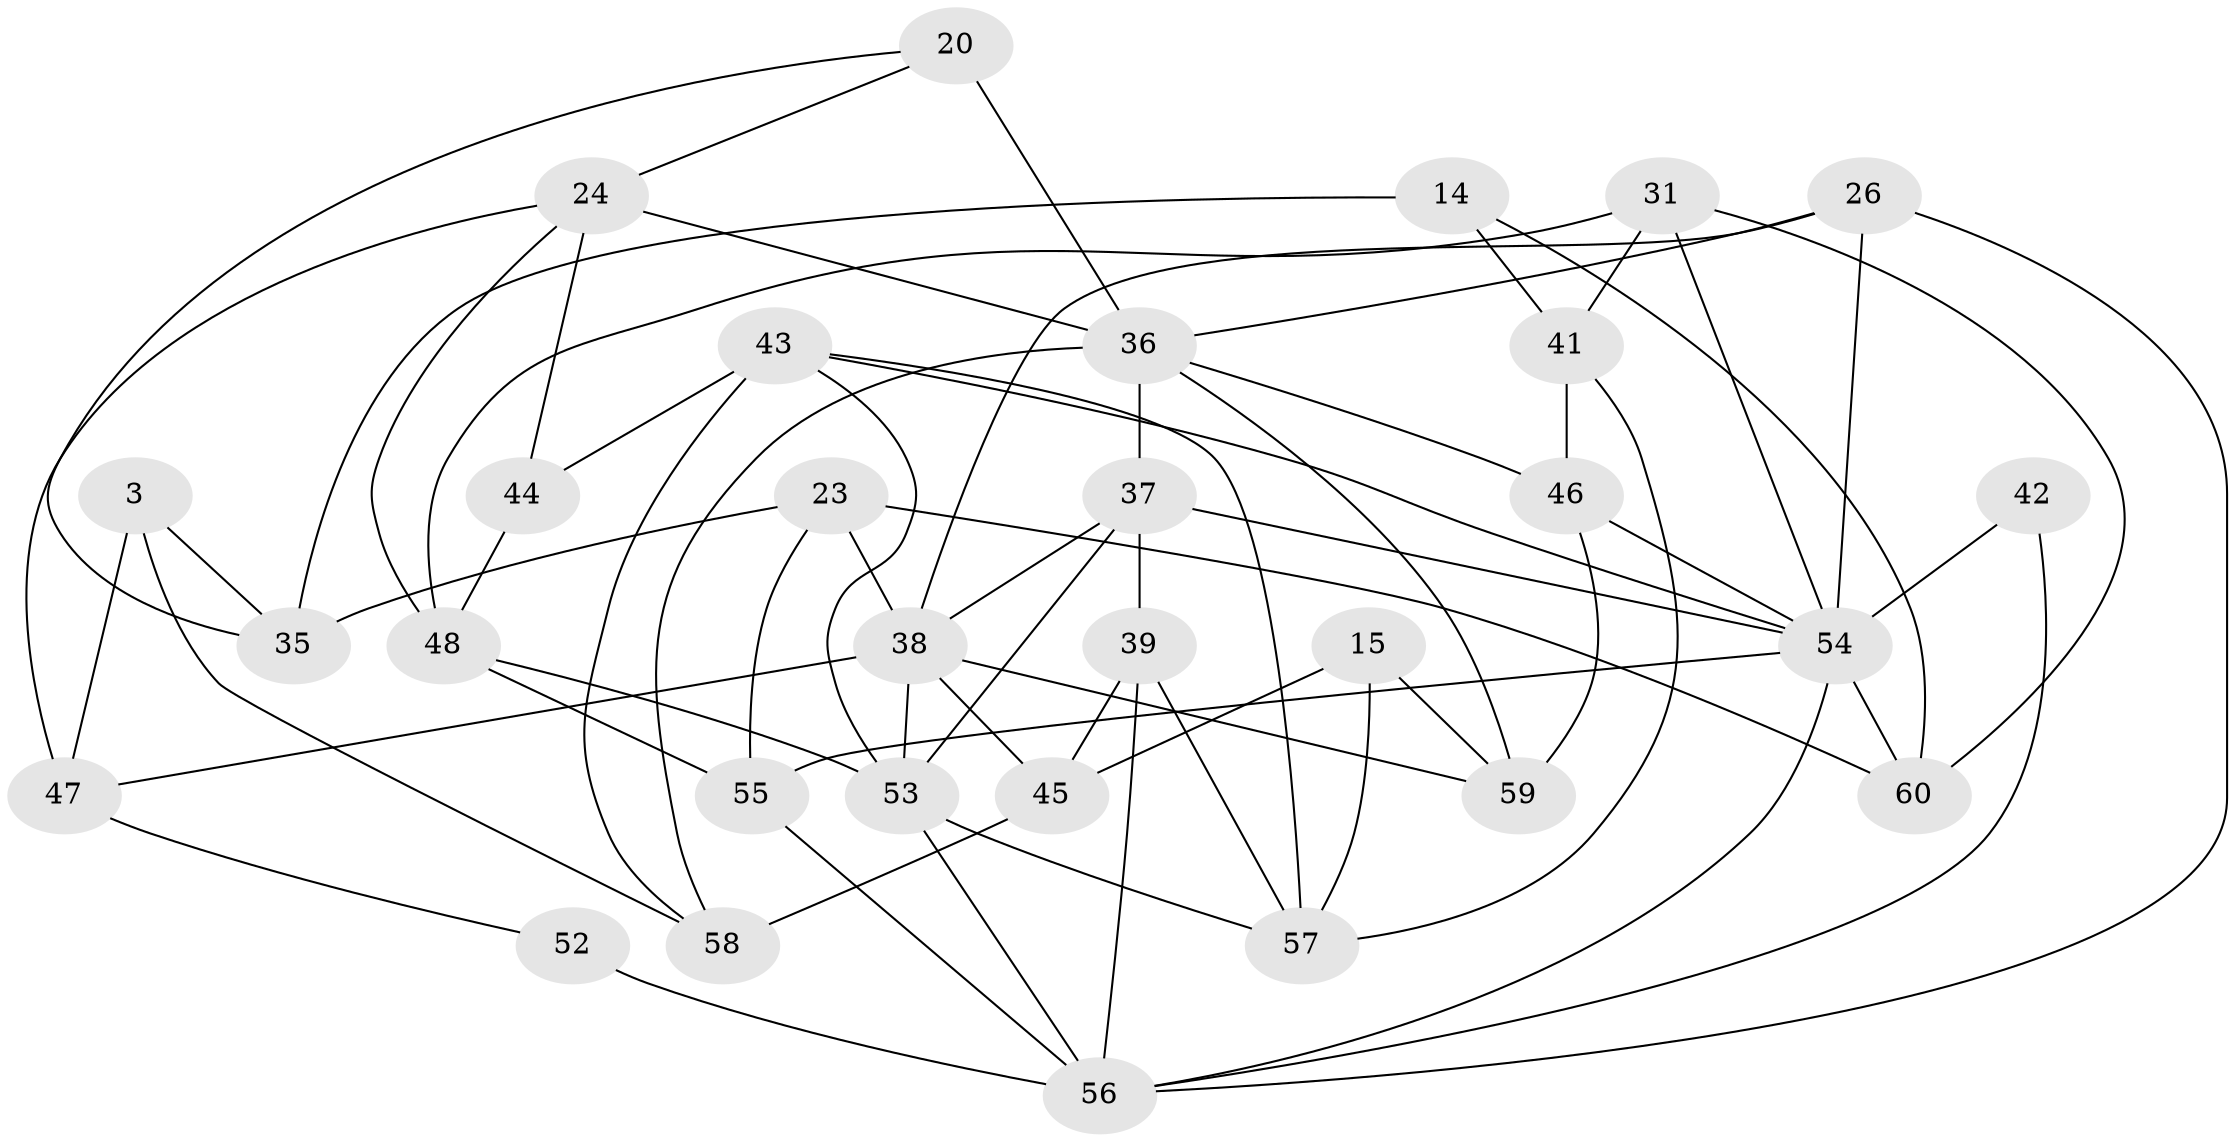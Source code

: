 // original degree distribution, {4: 1.0}
// Generated by graph-tools (version 1.1) at 2025/01/03/04/25 22:01:20]
// undirected, 30 vertices, 66 edges
graph export_dot {
graph [start="1"]
  node [color=gray90,style=filled];
  3;
  14;
  15;
  20 [super="+18"];
  23;
  24 [super="+16"];
  26;
  31;
  35 [super="+19"];
  36 [super="+30+34+17"];
  37 [super="+25+33"];
  38 [super="+10+32"];
  39;
  41;
  42 [super="+40"];
  43 [super="+12"];
  44;
  45;
  46;
  47;
  48 [super="+1"];
  52;
  53 [super="+49"];
  54 [super="+28+29+13"];
  55 [super="+27"];
  56 [super="+5+50"];
  57 [super="+51"];
  58;
  59 [super="+9+22"];
  60 [super="+6"];
  3 -- 47;
  3 -- 35 [weight=2];
  3 -- 58;
  14 -- 41;
  14 -- 35 [weight=2];
  14 -- 60;
  15 -- 45;
  15 -- 59 [weight=2];
  15 -- 57;
  20 -- 36 [weight=3];
  20 -- 35;
  20 -- 24 [weight=2];
  23 -- 35;
  23 -- 38;
  23 -- 60;
  23 -- 55;
  24 -- 48;
  24 -- 44;
  24 -- 47;
  24 -- 36;
  26 -- 38;
  26 -- 56;
  26 -- 36;
  26 -- 54;
  31 -- 60;
  31 -- 48;
  31 -- 41;
  31 -- 54;
  36 -- 59;
  36 -- 37 [weight=2];
  36 -- 58;
  36 -- 46;
  37 -- 53 [weight=2];
  37 -- 39;
  37 -- 54 [weight=2];
  37 -- 38;
  38 -- 59 [weight=4];
  38 -- 45;
  38 -- 47;
  38 -- 53;
  39 -- 45;
  39 -- 57;
  39 -- 56;
  41 -- 57;
  41 -- 46;
  42 -- 56 [weight=2];
  42 -- 54 [weight=4];
  43 -- 44 [weight=2];
  43 -- 58;
  43 -- 53;
  43 -- 57;
  43 -- 54;
  44 -- 48;
  45 -- 58;
  46 -- 59;
  46 -- 54;
  47 -- 52;
  48 -- 55 [weight=2];
  48 -- 53;
  52 -- 56 [weight=3];
  53 -- 56;
  53 -- 57 [weight=2];
  54 -- 60 [weight=3];
  54 -- 55 [weight=2];
  54 -- 56;
  55 -- 56;
}
